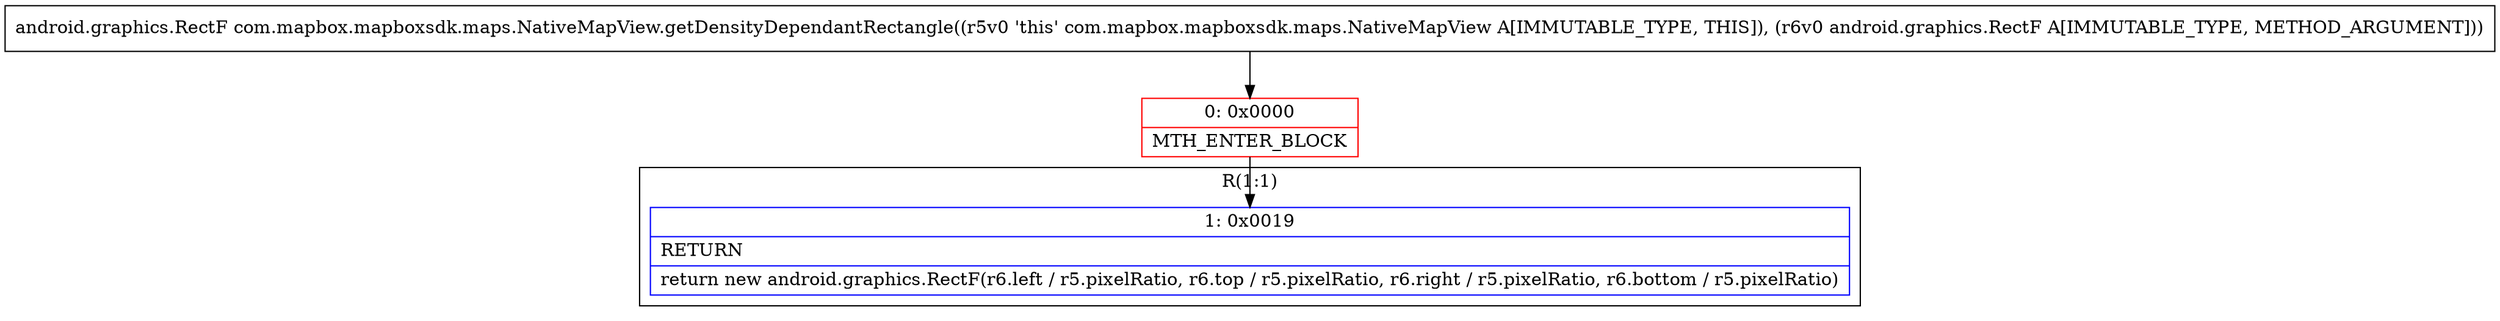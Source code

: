digraph "CFG forcom.mapbox.mapboxsdk.maps.NativeMapView.getDensityDependantRectangle(Landroid\/graphics\/RectF;)Landroid\/graphics\/RectF;" {
subgraph cluster_Region_1965471750 {
label = "R(1:1)";
node [shape=record,color=blue];
Node_1 [shape=record,label="{1\:\ 0x0019|RETURN\l|return new android.graphics.RectF(r6.left \/ r5.pixelRatio, r6.top \/ r5.pixelRatio, r6.right \/ r5.pixelRatio, r6.bottom \/ r5.pixelRatio)\l}"];
}
Node_0 [shape=record,color=red,label="{0\:\ 0x0000|MTH_ENTER_BLOCK\l}"];
MethodNode[shape=record,label="{android.graphics.RectF com.mapbox.mapboxsdk.maps.NativeMapView.getDensityDependantRectangle((r5v0 'this' com.mapbox.mapboxsdk.maps.NativeMapView A[IMMUTABLE_TYPE, THIS]), (r6v0 android.graphics.RectF A[IMMUTABLE_TYPE, METHOD_ARGUMENT])) }"];
MethodNode -> Node_0;
Node_0 -> Node_1;
}

